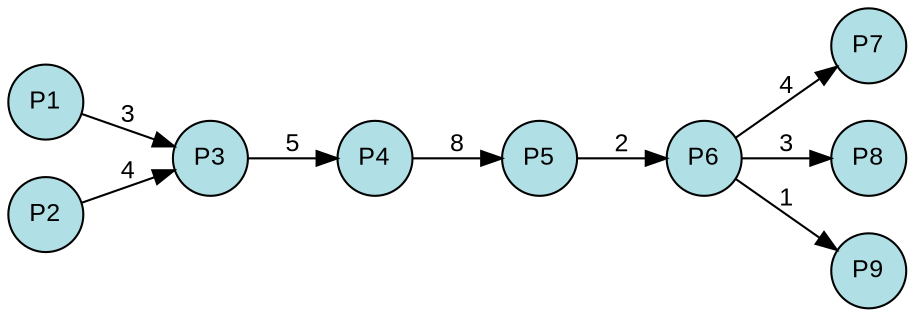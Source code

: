 digraph {
  splines=true;
node [margin=0 fontname=arial fontcolor=black fontsize=12 shape=circle width=0.5 fixedsize=true style=filled fillcolor=powderblue]
  1 [label="P1"]
  2 [label="P2"]
  3 [label="P3"]
  4 [label="P4"]
  5 [label="P5"]
  6 [label="P6"]
  7 [label="P7"]
  8 [label="P8"]
  9 [label="P9"]
rankdir=LR
edge [margin=0 fontname=arial fontcolor=black fontsize=12]
	1 -> 3 [label="3"]
	2 -> 3 [label="4"]
	3 -> 4 [label="5"]
	4 -> 5 [label="8"]
	5 -> 6 [label="2"]
	6 -> 7 [label="4"]
	6 -> 8 [label="3"]
	6 -> 9 [label="1"]
	{rank=same  1, 2 }
	{rank=same  3 }
	{rank=same  4 }
	{rank=same  5 }
	{rank=same  6 }
	{rank=same  7, 8, 9 }
} 
